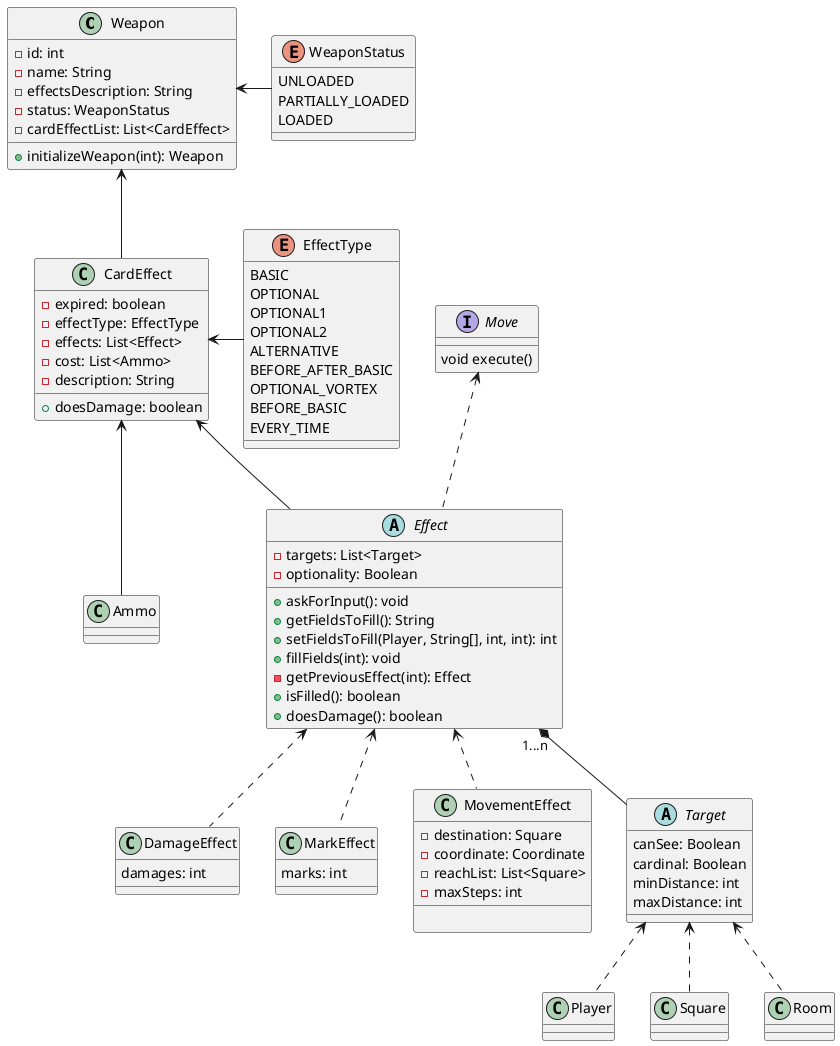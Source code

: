 @startuml
class Weapon{
    - id: int
    - name: String
    - effectsDescription: String
    - status: WeaponStatus
    - cardEffectList: List<CardEffect>
    __
    + initializeWeapon(int): Weapon
}

Weapon <- WeaponStatus
Weapon <-- CardEffect

enum EffectType{
    BASIC
    OPTIONAL
    OPTIONAL1
    OPTIONAL2
    ALTERNATIVE
    BEFORE_AFTER_BASIC
    OPTIONAL_VORTEX
    BEFORE_BASIC
    EVERY_TIME
}

enum WeaponStatus{
    UNLOADED
    PARTIALLY_LOADED
    LOADED
}
interface Move{
__
void execute()
}

class CardEffect{
    - expired: boolean
    - effectType: EffectType
    - effects: List<Effect>
    - cost: List<Ammo>
    - description: String
    __
    + doesDamage: boolean
}

CardEffect <- EffectType
CardEffect <-- Ammo
CardEffect <-- Effect
abstract Effect{
    - targets: List<Target>
    - optionality: Boolean
    __
    + askForInput(): void
    + getFieldsToFill(): String
    + setFieldsToFill(Player, String[], int, int): int
    + fillFields(int): void
    - getPreviousEffect(int): Effect
    + isFilled(): boolean
    + doesDamage(): boolean
}

class DamageEffect{
    damages: int
}
class MarkEffect{
    marks: int
}
class MovementEffect{
    - destination: Square
    - coordinate: Coordinate
    - reachList: List<Square>
    - maxSteps: int
    __

}

Move <..Effect
Effect <.. DamageEffect
Effect <.. MovementEffect
Effect <.. MarkEffect


abstract Target{
    canSee: Boolean
    cardinal: Boolean
    minDistance: int
    maxDistance: int
}

Target <.. Player
Target <.. Square
Target <.. Room

Effect "1...n" *-- Target
@enduml